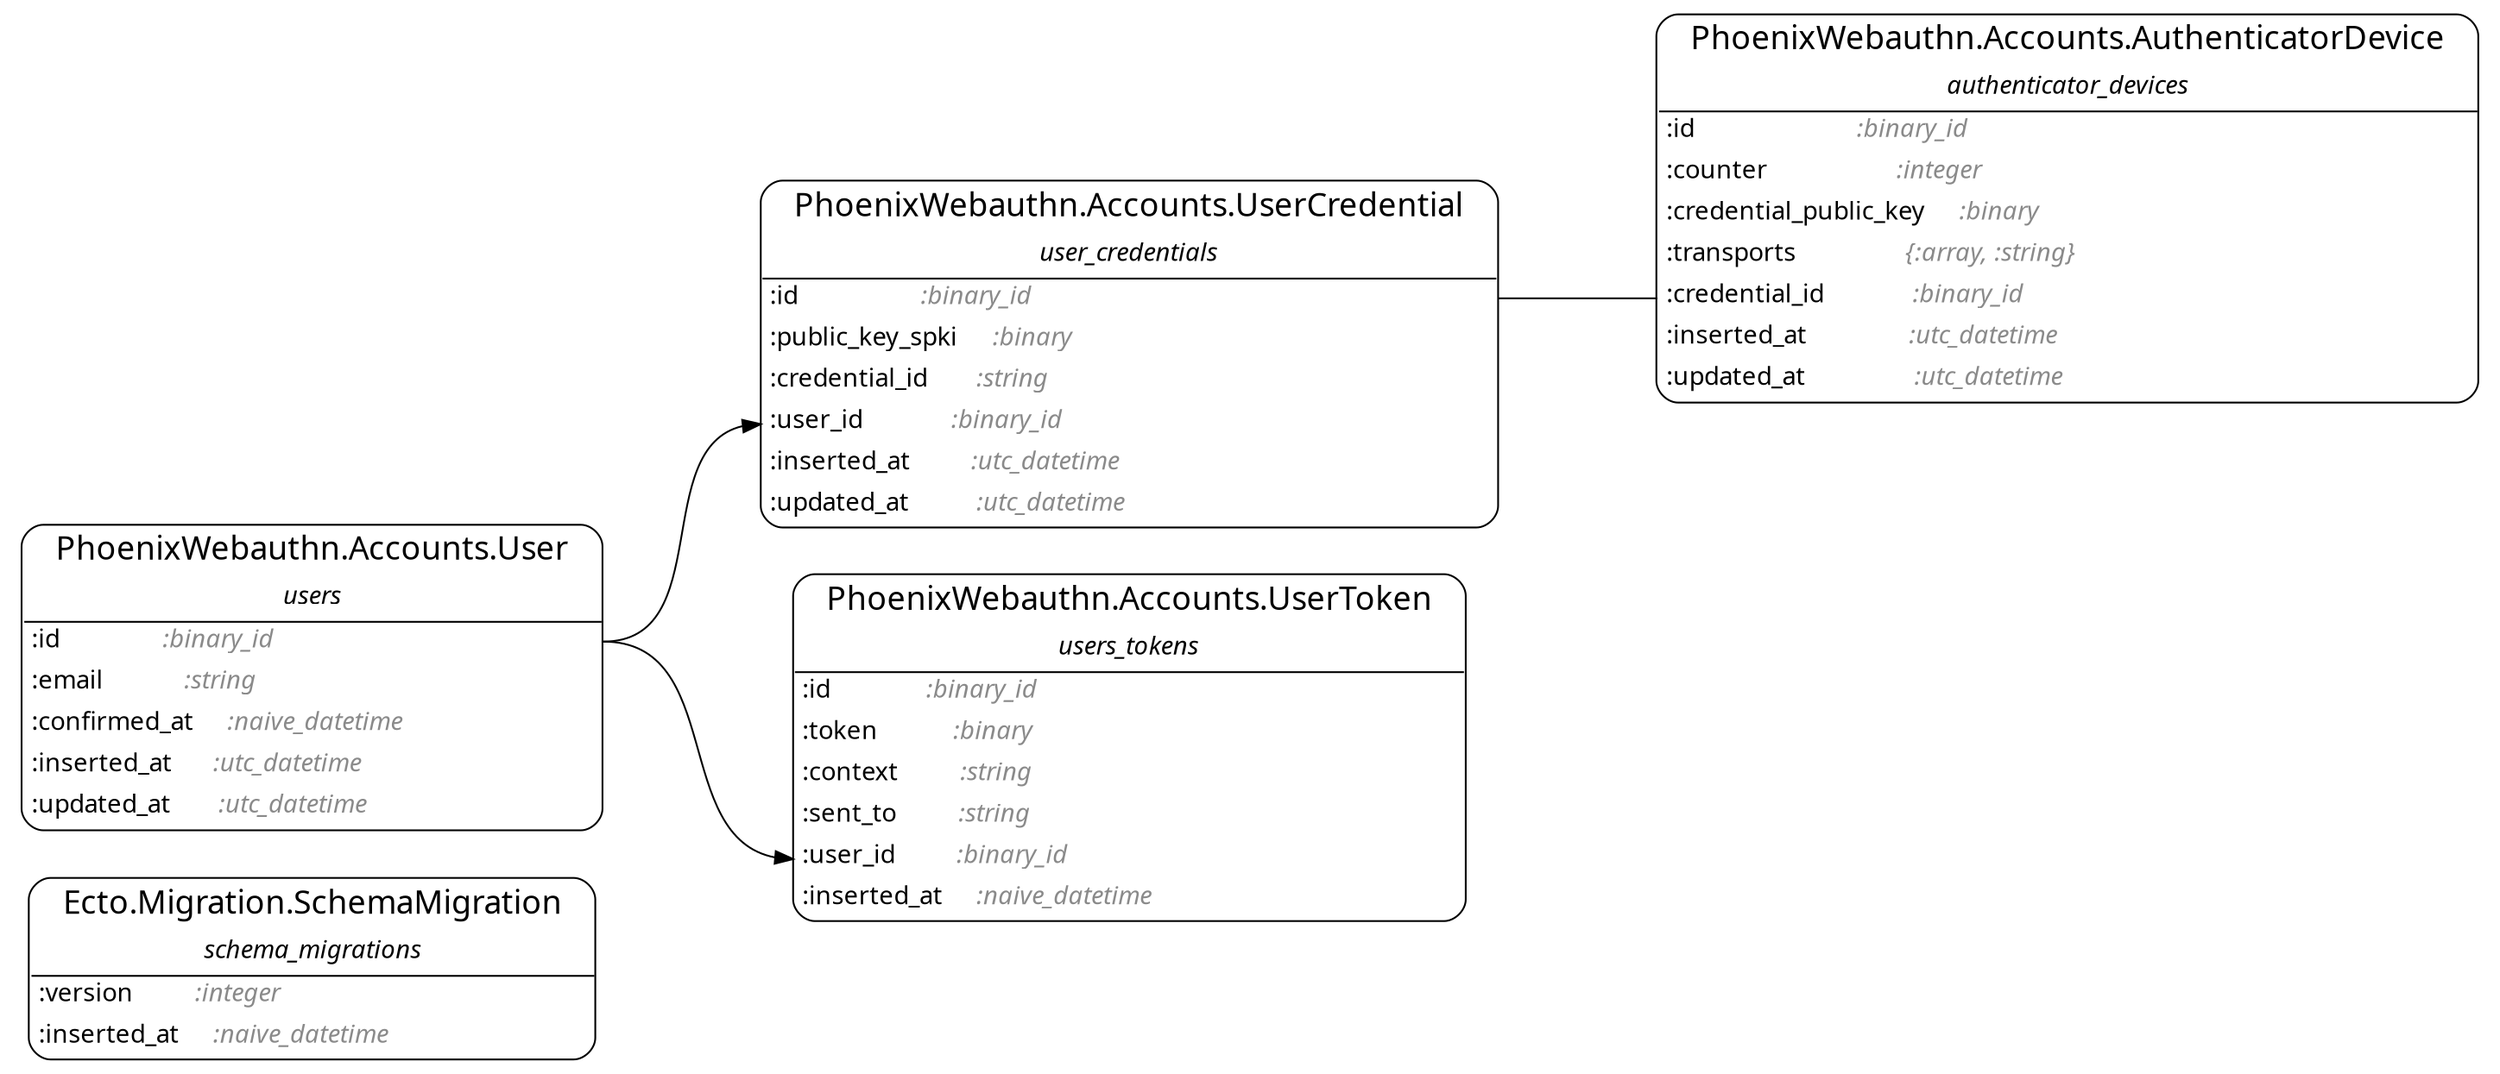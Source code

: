 digraph {
  ranksep=1.0; rankdir=LR;
  node [shape = none, fontname="Roboto Mono"];
  "Ecto.Migration.SchemaMigration" [label= <<table align='left' border='1' style='rounded' cellspacing='0' cellpadding='4' cellborder='0'><tr><td port='header@schema_module'><font point-size='18'>   Ecto.Migration.SchemaMigration   </font></td></tr><tr><td border='1' sides='b' colspan='2'><font point-size='14'><i>schema_migrations</i></font></td></tr><tr><td align='left' port='field@version'>:version         <i><font color='gray54'>:integer            </font></i></td></tr><tr><td align='left' port='field@inserted_at'>:inserted_at     <i><font color='gray54'>:naive_datetime     </font></i></td></tr></table>>]
  "PhoenixWebauthn.Accounts.AuthenticatorDevice" [label= <<table align='left' border='1' style='rounded' cellspacing='0' cellpadding='4' cellborder='0'><tr><td port='header@schema_module'><font point-size='18'>   PhoenixWebauthn.Accounts.AuthenticatorDevice   </font></td></tr><tr><td border='1' sides='b' colspan='2'><font point-size='14'><i>authenticator_devices</i></font></td></tr><tr><td align='left' port='field@id'>:id                        <i><font color='gray54'>:binary_id            </font></i></td></tr><tr><td align='left' port='field@counter'>:counter                   <i><font color='gray54'>:integer              </font></i></td></tr><tr><td align='left' port='field@credential_public_key'>:credential_public_key     <i><font color='gray54'>:binary               </font></i></td></tr><tr><td align='left' port='field@transports'>:transports                <i><font color='gray54'>{:array, :string}     </font></i></td></tr><tr><td align='left' port='field@credential_id'>:credential_id             <i><font color='gray54'>:binary_id            </font></i></td></tr><tr><td align='left' port='field@inserted_at'>:inserted_at               <i><font color='gray54'>:utc_datetime         </font></i></td></tr><tr><td align='left' port='field@updated_at'>:updated_at                <i><font color='gray54'>:utc_datetime         </font></i></td></tr></table>>]
  "PhoenixWebauthn.Accounts.User" [label= <<table align='left' border='1' style='rounded' cellspacing='0' cellpadding='4' cellborder='0'><tr><td port='header@schema_module'><font point-size='18'>   PhoenixWebauthn.Accounts.User   </font></td></tr><tr><td border='1' sides='b' colspan='2'><font point-size='14'><i>users</i></font></td></tr><tr><td align='left' port='field@id'>:id               <i><font color='gray54'>:binary_id          </font></i></td></tr><tr><td align='left' port='field@email'>:email            <i><font color='gray54'>:string             </font></i></td></tr><tr><td align='left' port='field@confirmed_at'>:confirmed_at     <i><font color='gray54'>:naive_datetime     </font></i></td></tr><tr><td align='left' port='field@inserted_at'>:inserted_at      <i><font color='gray54'>:utc_datetime       </font></i></td></tr><tr><td align='left' port='field@updated_at'>:updated_at       <i><font color='gray54'>:utc_datetime       </font></i></td></tr></table>>]
  "PhoenixWebauthn.Accounts.UserCredential" [label= <<table align='left' border='1' style='rounded' cellspacing='0' cellpadding='4' cellborder='0'><tr><td port='header@schema_module'><font point-size='18'>   PhoenixWebauthn.Accounts.UserCredential   </font></td></tr><tr><td border='1' sides='b' colspan='2'><font point-size='14'><i>user_credentials</i></font></td></tr><tr><td align='left' port='field@id'>:id                  <i><font color='gray54'>:binary_id        </font></i></td></tr><tr><td align='left' port='field@public_key_spki'>:public_key_spki     <i><font color='gray54'>:binary           </font></i></td></tr><tr><td align='left' port='field@credential_id'>:credential_id       <i><font color='gray54'>:string           </font></i></td></tr><tr><td align='left' port='field@user_id'>:user_id             <i><font color='gray54'>:binary_id        </font></i></td></tr><tr><td align='left' port='field@inserted_at'>:inserted_at         <i><font color='gray54'>:utc_datetime     </font></i></td></tr><tr><td align='left' port='field@updated_at'>:updated_at          <i><font color='gray54'>:utc_datetime     </font></i></td></tr></table>>]
  "PhoenixWebauthn.Accounts.UserToken" [label= <<table align='left' border='1' style='rounded' cellspacing='0' cellpadding='4' cellborder='0'><tr><td port='header@schema_module'><font point-size='18'>   PhoenixWebauthn.Accounts.UserToken   </font></td></tr><tr><td border='1' sides='b' colspan='2'><font point-size='14'><i>users_tokens</i></font></td></tr><tr><td align='left' port='field@id'>:id              <i><font color='gray54'>:binary_id          </font></i></td></tr><tr><td align='left' port='field@token'>:token           <i><font color='gray54'>:binary             </font></i></td></tr><tr><td align='left' port='field@context'>:context         <i><font color='gray54'>:string             </font></i></td></tr><tr><td align='left' port='field@sent_to'>:sent_to         <i><font color='gray54'>:string             </font></i></td></tr><tr><td align='left' port='field@user_id'>:user_id         <i><font color='gray54'>:binary_id          </font></i></td></tr><tr><td align='left' port='field@inserted_at'>:inserted_at     <i><font color='gray54'>:naive_datetime     </font></i></td></tr></table>>]

  "PhoenixWebauthn.Accounts.UserCredential":"field@id":e -> "PhoenixWebauthn.Accounts.AuthenticatorDevice":"field@credential_id":w [dir=none]
  "PhoenixWebauthn.Accounts.User":"field@id":e -> "PhoenixWebauthn.Accounts.UserCredential":"field@user_id":w
  "PhoenixWebauthn.Accounts.User":"field@id":e -> "PhoenixWebauthn.Accounts.UserToken":"field@user_id":w
}
